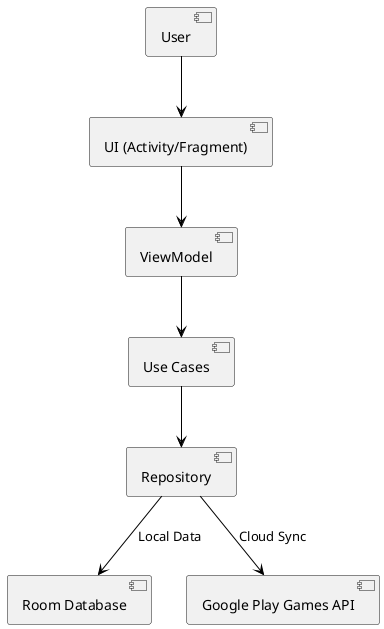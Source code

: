 
@startuml
skinparam style strictuml
skinparam arrowColor Black
skinparam componentStyle rectangle

[User] --> [UI (Activity/Fragment)]
[UI (Activity/Fragment)] --> [ViewModel]
[ViewModel] --> [Use Cases]
[Use Cases] --> [Repository]
[Repository] --> [Room Database] : Local Data
[Repository] --> [Google Play Games API] : Cloud Sync

@enduml
